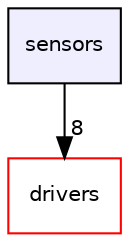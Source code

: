 digraph "sensors" {
  compound=true
  node [ fontsize="10", fontname="Helvetica"];
  edge [ labelfontsize="10", labelfontname="Helvetica"];
  dir_c77a8e2546a9c75bbba96be2ef542c8e [shape=box, label="sensors", style="filled", fillcolor="#eeeeff", pencolor="black", URL="dir_c77a8e2546a9c75bbba96be2ef542c8e.html"];
  dir_14bc92f4b96c8519b376567118ac28b3 [shape=box label="drivers" fillcolor="white" style="filled" color="red" URL="dir_14bc92f4b96c8519b376567118ac28b3.html"];
  dir_c77a8e2546a9c75bbba96be2ef542c8e->dir_14bc92f4b96c8519b376567118ac28b3 [headlabel="8", labeldistance=1.5 headhref="dir_000084_000072.html"];
}
